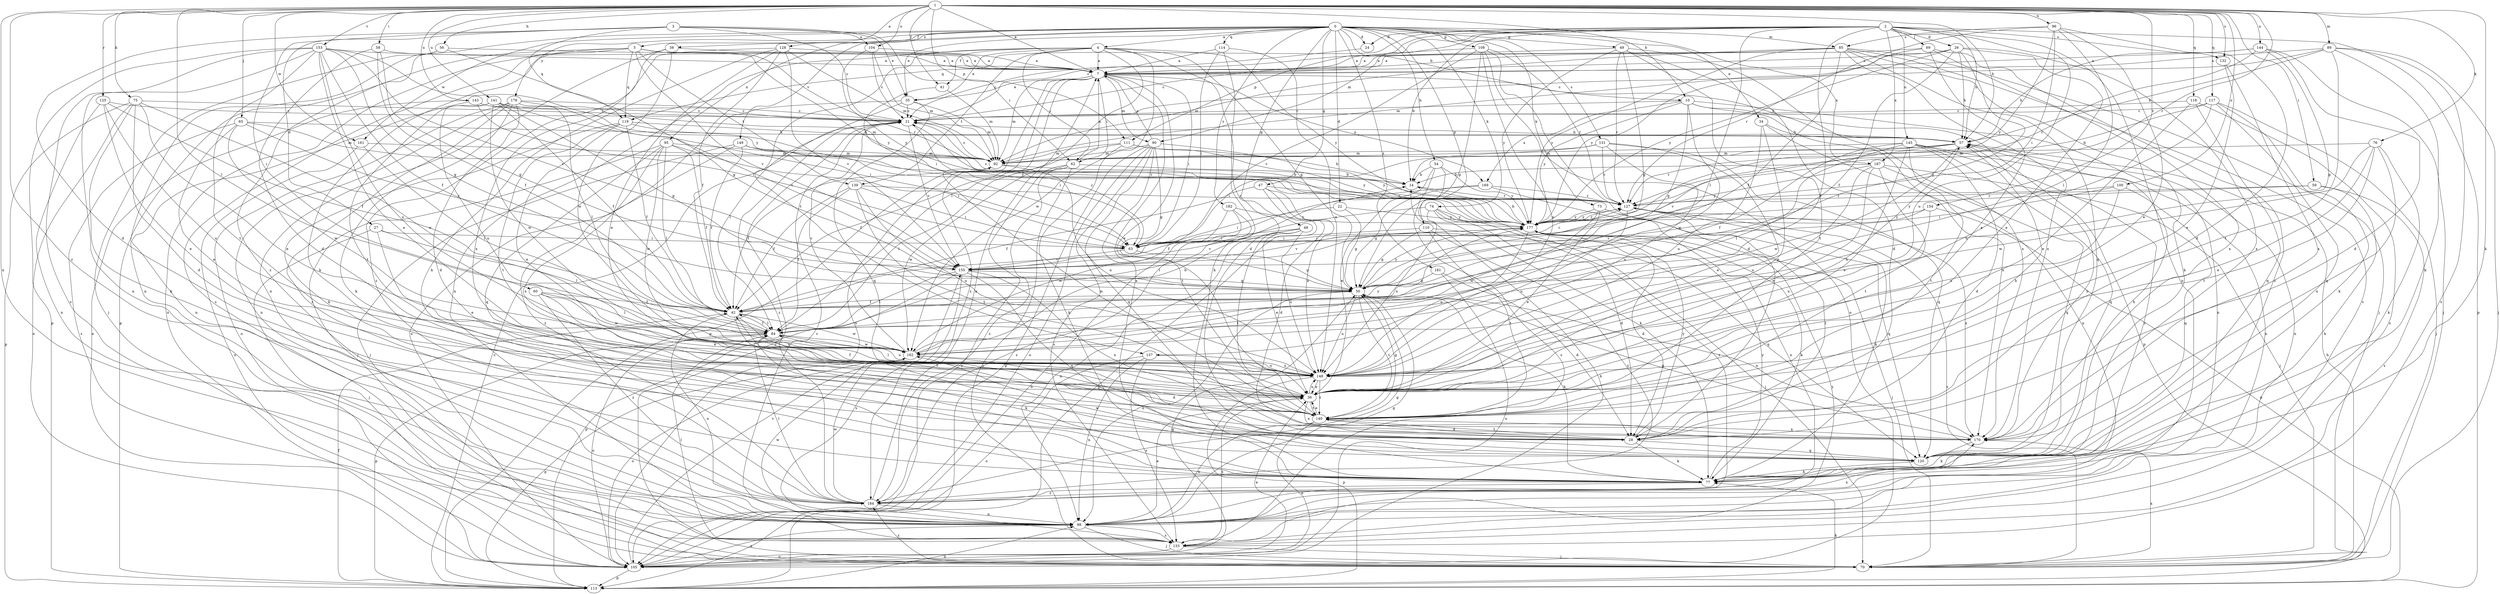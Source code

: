 strict digraph  {
0;
1;
2;
3;
4;
5;
7;
10;
14;
21;
22;
24;
26;
27;
28;
34;
35;
36;
38;
41;
42;
47;
48;
49;
50;
54;
56;
57;
58;
59;
60;
62;
63;
65;
69;
70;
73;
74;
75;
76;
77;
84;
85;
89;
90;
92;
95;
96;
98;
100;
104;
105;
108;
110;
111;
113;
114;
117;
118;
119;
120;
125;
127;
128;
131;
132;
133;
137;
139;
140;
141;
143;
144;
145;
148;
149;
153;
154;
155;
161;
162;
167;
169;
170;
176;
177;
181;
182;
184;
0 -> 4  [label=a];
0 -> 10  [label=b];
0 -> 22  [label=d];
0 -> 24  [label=d];
0 -> 34  [label=e];
0 -> 35  [label=e];
0 -> 38  [label=f];
0 -> 47  [label=g];
0 -> 48  [label=g];
0 -> 49  [label=g];
0 -> 54  [label=h];
0 -> 73  [label=k];
0 -> 74  [label=k];
0 -> 85  [label=m];
0 -> 95  [label=n];
0 -> 108  [label=p];
0 -> 110  [label=p];
0 -> 114  [label=q];
0 -> 128  [label=s];
0 -> 131  [label=s];
0 -> 149  [label=v];
0 -> 161  [label=w];
0 -> 167  [label=x];
0 -> 176  [label=y];
0 -> 181  [label=z];
0 -> 182  [label=z];
0 -> 184  [label=z];
1 -> 5  [label=a];
1 -> 7  [label=a];
1 -> 10  [label=b];
1 -> 41  [label=f];
1 -> 56  [label=h];
1 -> 57  [label=h];
1 -> 58  [label=i];
1 -> 59  [label=i];
1 -> 65  [label=j];
1 -> 75  [label=k];
1 -> 76  [label=k];
1 -> 77  [label=k];
1 -> 84  [label=l];
1 -> 89  [label=m];
1 -> 96  [label=n];
1 -> 98  [label=n];
1 -> 100  [label=o];
1 -> 104  [label=o];
1 -> 111  [label=p];
1 -> 117  [label=q];
1 -> 118  [label=q];
1 -> 125  [label=r];
1 -> 127  [label=r];
1 -> 132  [label=s];
1 -> 141  [label=u];
1 -> 143  [label=u];
1 -> 144  [label=u];
1 -> 153  [label=v];
1 -> 154  [label=v];
1 -> 161  [label=w];
1 -> 184  [label=z];
2 -> 14  [label=b];
2 -> 21  [label=c];
2 -> 24  [label=d];
2 -> 26  [label=d];
2 -> 57  [label=h];
2 -> 69  [label=j];
2 -> 84  [label=l];
2 -> 90  [label=m];
2 -> 98  [label=n];
2 -> 111  [label=p];
2 -> 113  [label=p];
2 -> 119  [label=q];
2 -> 132  [label=s];
2 -> 137  [label=t];
2 -> 145  [label=u];
2 -> 148  [label=u];
2 -> 167  [label=x];
3 -> 21  [label=c];
3 -> 27  [label=d];
3 -> 28  [label=d];
3 -> 35  [label=e];
3 -> 60  [label=i];
3 -> 62  [label=i];
3 -> 104  [label=o];
3 -> 119  [label=q];
4 -> 7  [label=a];
4 -> 28  [label=d];
4 -> 35  [label=e];
4 -> 41  [label=f];
4 -> 50  [label=g];
4 -> 62  [label=i];
4 -> 84  [label=l];
4 -> 98  [label=n];
4 -> 137  [label=t];
4 -> 139  [label=t];
4 -> 162  [label=w];
4 -> 177  [label=y];
5 -> 7  [label=a];
5 -> 77  [label=k];
5 -> 105  [label=o];
5 -> 113  [label=p];
5 -> 119  [label=q];
5 -> 127  [label=r];
5 -> 133  [label=s];
5 -> 139  [label=t];
5 -> 155  [label=v];
5 -> 177  [label=y];
7 -> 35  [label=e];
7 -> 36  [label=e];
7 -> 57  [label=h];
7 -> 62  [label=i];
7 -> 63  [label=i];
7 -> 90  [label=m];
7 -> 92  [label=m];
7 -> 105  [label=o];
7 -> 113  [label=p];
7 -> 169  [label=x];
7 -> 184  [label=z];
10 -> 21  [label=c];
10 -> 50  [label=g];
10 -> 98  [label=n];
10 -> 113  [label=p];
10 -> 162  [label=w];
10 -> 169  [label=x];
10 -> 170  [label=x];
10 -> 177  [label=y];
14 -> 127  [label=r];
21 -> 57  [label=h];
21 -> 63  [label=i];
21 -> 155  [label=v];
21 -> 184  [label=z];
22 -> 50  [label=g];
22 -> 63  [label=i];
22 -> 177  [label=y];
24 -> 21  [label=c];
26 -> 7  [label=a];
26 -> 36  [label=e];
26 -> 42  [label=f];
26 -> 50  [label=g];
26 -> 57  [label=h];
26 -> 92  [label=m];
26 -> 170  [label=x];
26 -> 177  [label=y];
27 -> 36  [label=e];
27 -> 63  [label=i];
27 -> 70  [label=j];
27 -> 84  [label=l];
28 -> 77  [label=k];
28 -> 120  [label=q];
28 -> 127  [label=r];
28 -> 140  [label=t];
28 -> 177  [label=y];
34 -> 36  [label=e];
34 -> 57  [label=h];
34 -> 98  [label=n];
34 -> 148  [label=u];
35 -> 21  [label=c];
35 -> 84  [label=l];
35 -> 92  [label=m];
35 -> 105  [label=o];
35 -> 120  [label=q];
36 -> 42  [label=f];
36 -> 133  [label=s];
36 -> 140  [label=t];
36 -> 148  [label=u];
36 -> 170  [label=x];
38 -> 7  [label=a];
38 -> 98  [label=n];
38 -> 162  [label=w];
38 -> 170  [label=x];
41 -> 63  [label=i];
41 -> 92  [label=m];
42 -> 84  [label=l];
42 -> 98  [label=n];
42 -> 140  [label=t];
42 -> 148  [label=u];
42 -> 162  [label=w];
47 -> 28  [label=d];
47 -> 42  [label=f];
47 -> 113  [label=p];
47 -> 127  [label=r];
47 -> 148  [label=u];
48 -> 36  [label=e];
48 -> 63  [label=i];
48 -> 98  [label=n];
48 -> 140  [label=t];
48 -> 148  [label=u];
48 -> 155  [label=v];
49 -> 7  [label=a];
49 -> 28  [label=d];
49 -> 50  [label=g];
49 -> 127  [label=r];
49 -> 140  [label=t];
49 -> 170  [label=x];
49 -> 177  [label=y];
50 -> 42  [label=f];
50 -> 77  [label=k];
50 -> 98  [label=n];
50 -> 140  [label=t];
50 -> 148  [label=u];
50 -> 170  [label=x];
50 -> 177  [label=y];
54 -> 14  [label=b];
54 -> 36  [label=e];
54 -> 77  [label=k];
54 -> 133  [label=s];
54 -> 177  [label=y];
56 -> 7  [label=a];
56 -> 50  [label=g];
56 -> 70  [label=j];
56 -> 98  [label=n];
57 -> 92  [label=m];
57 -> 98  [label=n];
57 -> 127  [label=r];
57 -> 155  [label=v];
57 -> 162  [label=w];
58 -> 7  [label=a];
58 -> 28  [label=d];
58 -> 42  [label=f];
58 -> 50  [label=g];
59 -> 77  [label=k];
59 -> 127  [label=r];
59 -> 133  [label=s];
59 -> 177  [label=y];
60 -> 36  [label=e];
60 -> 42  [label=f];
60 -> 84  [label=l];
60 -> 162  [label=w];
60 -> 184  [label=z];
62 -> 7  [label=a];
62 -> 14  [label=b];
62 -> 70  [label=j];
62 -> 84  [label=l];
62 -> 105  [label=o];
62 -> 162  [label=w];
62 -> 184  [label=z];
63 -> 21  [label=c];
63 -> 50  [label=g];
63 -> 127  [label=r];
63 -> 155  [label=v];
65 -> 36  [label=e];
65 -> 57  [label=h];
65 -> 92  [label=m];
65 -> 133  [label=s];
65 -> 155  [label=v];
65 -> 162  [label=w];
69 -> 7  [label=a];
69 -> 36  [label=e];
69 -> 170  [label=x];
69 -> 177  [label=y];
69 -> 184  [label=z];
70 -> 21  [label=c];
70 -> 57  [label=h];
70 -> 127  [label=r];
70 -> 170  [label=x];
70 -> 184  [label=z];
73 -> 36  [label=e];
73 -> 120  [label=q];
73 -> 162  [label=w];
73 -> 177  [label=y];
74 -> 28  [label=d];
74 -> 70  [label=j];
74 -> 84  [label=l];
74 -> 148  [label=u];
74 -> 177  [label=y];
74 -> 184  [label=z];
75 -> 21  [label=c];
75 -> 28  [label=d];
75 -> 36  [label=e];
75 -> 77  [label=k];
75 -> 105  [label=o];
75 -> 113  [label=p];
75 -> 162  [label=w];
76 -> 36  [label=e];
76 -> 77  [label=k];
76 -> 92  [label=m];
76 -> 140  [label=t];
76 -> 162  [label=w];
76 -> 170  [label=x];
77 -> 7  [label=a];
77 -> 177  [label=y];
77 -> 184  [label=z];
84 -> 42  [label=f];
84 -> 77  [label=k];
84 -> 105  [label=o];
84 -> 113  [label=p];
84 -> 148  [label=u];
84 -> 162  [label=w];
85 -> 7  [label=a];
85 -> 21  [label=c];
85 -> 42  [label=f];
85 -> 70  [label=j];
85 -> 77  [label=k];
85 -> 92  [label=m];
85 -> 120  [label=q];
85 -> 133  [label=s];
85 -> 170  [label=x];
85 -> 177  [label=y];
89 -> 7  [label=a];
89 -> 21  [label=c];
89 -> 57  [label=h];
89 -> 70  [label=j];
89 -> 77  [label=k];
89 -> 133  [label=s];
89 -> 140  [label=t];
90 -> 7  [label=a];
90 -> 50  [label=g];
90 -> 92  [label=m];
90 -> 105  [label=o];
90 -> 113  [label=p];
90 -> 120  [label=q];
90 -> 133  [label=s];
90 -> 140  [label=t];
90 -> 177  [label=y];
92 -> 14  [label=b];
92 -> 21  [label=c];
92 -> 42  [label=f];
92 -> 148  [label=u];
95 -> 42  [label=f];
95 -> 63  [label=i];
95 -> 70  [label=j];
95 -> 84  [label=l];
95 -> 92  [label=m];
95 -> 120  [label=q];
95 -> 162  [label=w];
95 -> 170  [label=x];
96 -> 28  [label=d];
96 -> 36  [label=e];
96 -> 63  [label=i];
96 -> 84  [label=l];
96 -> 127  [label=r];
96 -> 177  [label=y];
96 -> 85  [label=s];
98 -> 36  [label=e];
98 -> 50  [label=g];
98 -> 70  [label=j];
98 -> 133  [label=s];
98 -> 162  [label=w];
98 -> 170  [label=x];
100 -> 63  [label=i];
100 -> 120  [label=q];
100 -> 127  [label=r];
100 -> 148  [label=u];
104 -> 7  [label=a];
104 -> 21  [label=c];
104 -> 92  [label=m];
104 -> 177  [label=y];
105 -> 14  [label=b];
105 -> 36  [label=e];
105 -> 50  [label=g];
105 -> 98  [label=n];
105 -> 113  [label=p];
105 -> 155  [label=v];
108 -> 7  [label=a];
108 -> 28  [label=d];
108 -> 50  [label=g];
108 -> 105  [label=o];
108 -> 127  [label=r];
108 -> 148  [label=u];
108 -> 155  [label=v];
110 -> 50  [label=g];
110 -> 63  [label=i];
110 -> 120  [label=q];
110 -> 140  [label=t];
110 -> 184  [label=z];
111 -> 14  [label=b];
111 -> 42  [label=f];
111 -> 77  [label=k];
111 -> 92  [label=m];
111 -> 177  [label=y];
113 -> 21  [label=c];
113 -> 42  [label=f];
113 -> 77  [label=k];
113 -> 98  [label=n];
114 -> 7  [label=a];
114 -> 63  [label=i];
114 -> 77  [label=k];
114 -> 148  [label=u];
117 -> 14  [label=b];
117 -> 21  [label=c];
117 -> 70  [label=j];
117 -> 77  [label=k];
117 -> 120  [label=q];
117 -> 148  [label=u];
118 -> 21  [label=c];
118 -> 36  [label=e];
118 -> 120  [label=q];
118 -> 133  [label=s];
119 -> 36  [label=e];
119 -> 42  [label=f];
119 -> 57  [label=h];
119 -> 77  [label=k];
119 -> 140  [label=t];
119 -> 177  [label=y];
120 -> 57  [label=h];
120 -> 77  [label=k];
120 -> 162  [label=w];
125 -> 21  [label=c];
125 -> 36  [label=e];
125 -> 42  [label=f];
125 -> 98  [label=n];
125 -> 148  [label=u];
127 -> 21  [label=c];
127 -> 77  [label=k];
127 -> 148  [label=u];
127 -> 170  [label=x];
127 -> 177  [label=y];
128 -> 7  [label=a];
128 -> 36  [label=e];
128 -> 42  [label=f];
128 -> 77  [label=k];
128 -> 92  [label=m];
128 -> 155  [label=v];
128 -> 184  [label=z];
131 -> 36  [label=e];
131 -> 63  [label=i];
131 -> 92  [label=m];
131 -> 120  [label=q];
131 -> 127  [label=r];
131 -> 148  [label=u];
132 -> 36  [label=e];
132 -> 170  [label=x];
133 -> 21  [label=c];
133 -> 70  [label=j];
133 -> 84  [label=l];
133 -> 105  [label=o];
133 -> 177  [label=y];
137 -> 98  [label=n];
137 -> 105  [label=o];
137 -> 133  [label=s];
137 -> 148  [label=u];
139 -> 42  [label=f];
139 -> 63  [label=i];
139 -> 84  [label=l];
139 -> 127  [label=r];
139 -> 140  [label=t];
139 -> 148  [label=u];
140 -> 28  [label=d];
140 -> 36  [label=e];
140 -> 50  [label=g];
140 -> 57  [label=h];
140 -> 92  [label=m];
140 -> 98  [label=n];
140 -> 105  [label=o];
140 -> 170  [label=x];
141 -> 21  [label=c];
141 -> 42  [label=f];
141 -> 50  [label=g];
141 -> 63  [label=i];
141 -> 140  [label=t];
141 -> 148  [label=u];
141 -> 162  [label=w];
143 -> 21  [label=c];
143 -> 63  [label=i];
143 -> 92  [label=m];
143 -> 98  [label=n];
143 -> 105  [label=o];
144 -> 7  [label=a];
144 -> 28  [label=d];
144 -> 50  [label=g];
144 -> 57  [label=h];
144 -> 70  [label=j];
144 -> 127  [label=r];
145 -> 28  [label=d];
145 -> 36  [label=e];
145 -> 42  [label=f];
145 -> 84  [label=l];
145 -> 92  [label=m];
145 -> 98  [label=n];
145 -> 120  [label=q];
145 -> 140  [label=t];
145 -> 184  [label=z];
148 -> 36  [label=e];
148 -> 57  [label=h];
148 -> 84  [label=l];
148 -> 113  [label=p];
148 -> 140  [label=t];
149 -> 42  [label=f];
149 -> 70  [label=j];
149 -> 92  [label=m];
149 -> 127  [label=r];
149 -> 184  [label=z];
153 -> 7  [label=a];
153 -> 36  [label=e];
153 -> 42  [label=f];
153 -> 50  [label=g];
153 -> 98  [label=n];
153 -> 113  [label=p];
153 -> 133  [label=s];
153 -> 140  [label=t];
153 -> 148  [label=u];
153 -> 155  [label=v];
153 -> 177  [label=y];
154 -> 113  [label=p];
154 -> 148  [label=u];
154 -> 155  [label=v];
154 -> 177  [label=y];
155 -> 50  [label=g];
155 -> 84  [label=l];
155 -> 113  [label=p];
155 -> 120  [label=q];
155 -> 133  [label=s];
155 -> 170  [label=x];
161 -> 84  [label=l];
161 -> 92  [label=m];
161 -> 105  [label=o];
162 -> 14  [label=b];
162 -> 21  [label=c];
162 -> 28  [label=d];
162 -> 105  [label=o];
162 -> 113  [label=p];
162 -> 148  [label=u];
162 -> 177  [label=y];
167 -> 14  [label=b];
167 -> 36  [label=e];
167 -> 70  [label=j];
167 -> 120  [label=q];
167 -> 140  [label=t];
167 -> 148  [label=u];
167 -> 177  [label=y];
169 -> 42  [label=f];
169 -> 50  [label=g];
169 -> 98  [label=n];
169 -> 127  [label=r];
170 -> 50  [label=g];
170 -> 57  [label=h];
170 -> 77  [label=k];
176 -> 21  [label=c];
176 -> 28  [label=d];
176 -> 77  [label=k];
176 -> 84  [label=l];
176 -> 98  [label=n];
176 -> 105  [label=o];
176 -> 155  [label=v];
176 -> 184  [label=z];
177 -> 14  [label=b];
177 -> 28  [label=d];
177 -> 63  [label=i];
177 -> 70  [label=j];
177 -> 77  [label=k];
177 -> 127  [label=r];
177 -> 148  [label=u];
177 -> 155  [label=v];
181 -> 28  [label=d];
181 -> 50  [label=g];
181 -> 105  [label=o];
182 -> 105  [label=o];
182 -> 162  [label=w];
182 -> 177  [label=y];
182 -> 184  [label=z];
184 -> 7  [label=a];
184 -> 50  [label=g];
184 -> 84  [label=l];
184 -> 98  [label=n];
184 -> 162  [label=w];
}
